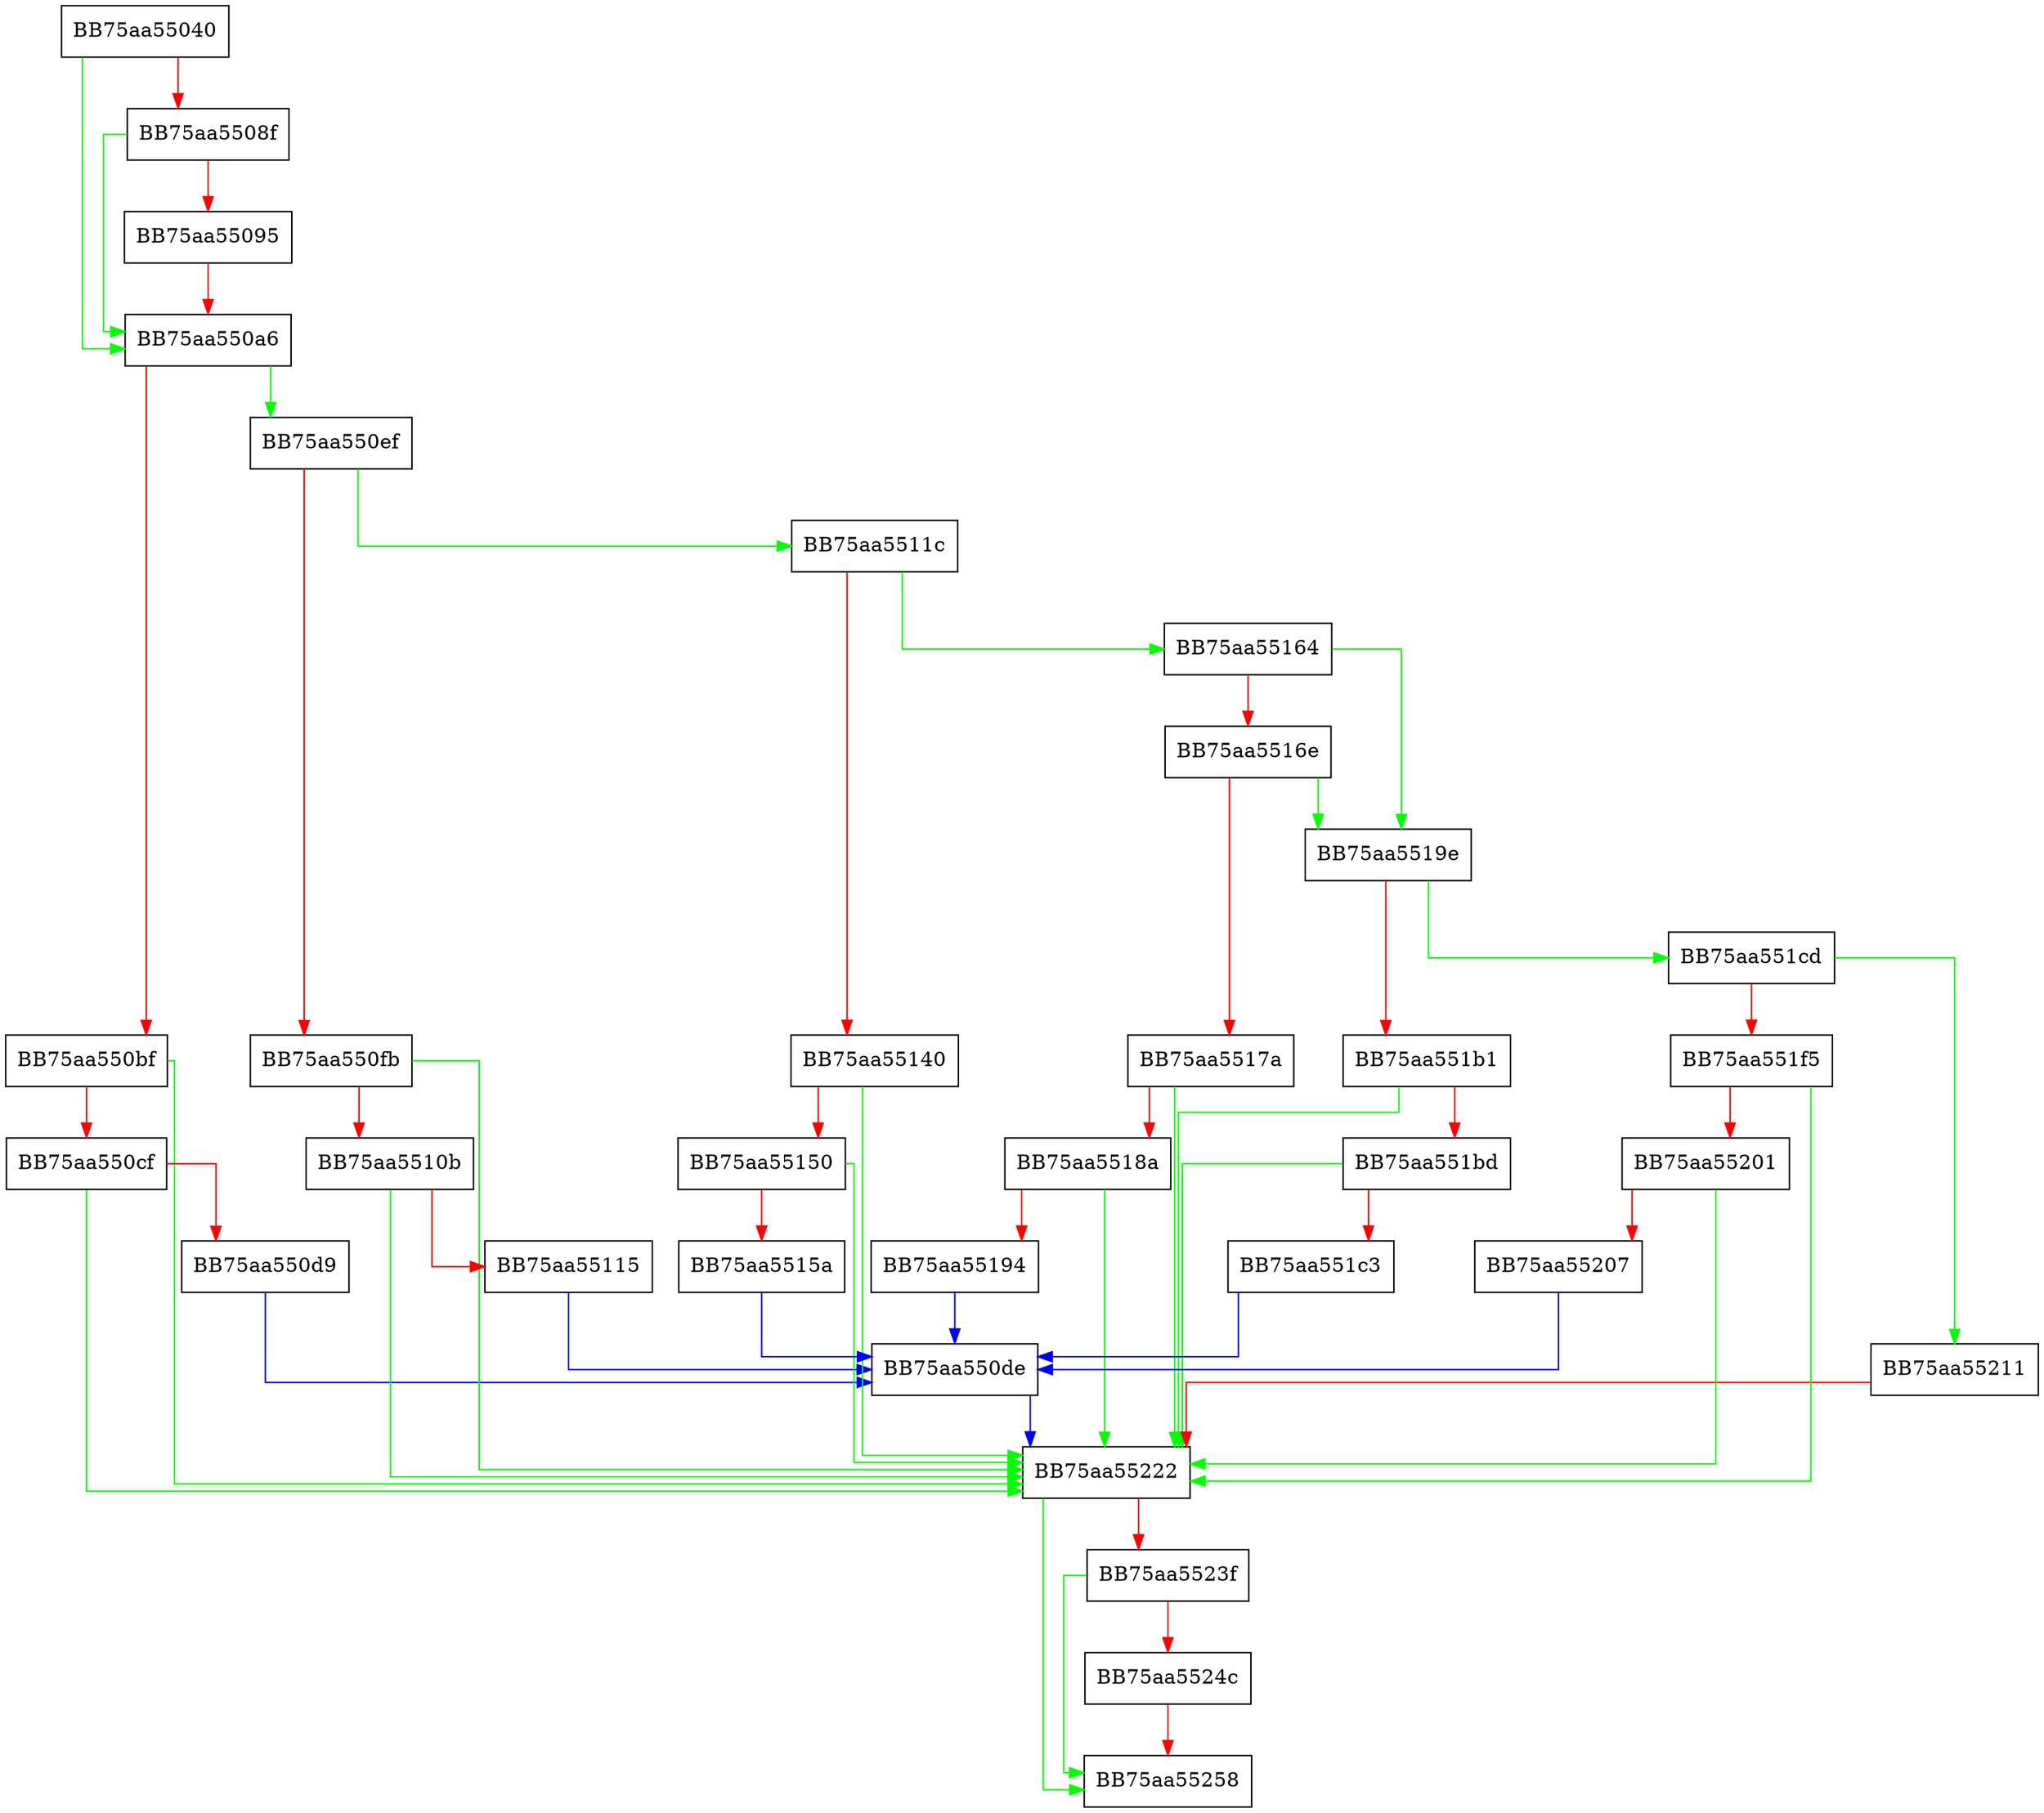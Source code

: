 digraph unpack {
  node [shape="box"];
  graph [splines=ortho];
  BB75aa55040 -> BB75aa550a6 [color="green"];
  BB75aa55040 -> BB75aa5508f [color="red"];
  BB75aa5508f -> BB75aa550a6 [color="green"];
  BB75aa5508f -> BB75aa55095 [color="red"];
  BB75aa55095 -> BB75aa550a6 [color="red"];
  BB75aa550a6 -> BB75aa550ef [color="green"];
  BB75aa550a6 -> BB75aa550bf [color="red"];
  BB75aa550bf -> BB75aa55222 [color="green"];
  BB75aa550bf -> BB75aa550cf [color="red"];
  BB75aa550cf -> BB75aa55222 [color="green"];
  BB75aa550cf -> BB75aa550d9 [color="red"];
  BB75aa550d9 -> BB75aa550de [color="blue"];
  BB75aa550de -> BB75aa55222 [color="blue"];
  BB75aa550ef -> BB75aa5511c [color="green"];
  BB75aa550ef -> BB75aa550fb [color="red"];
  BB75aa550fb -> BB75aa55222 [color="green"];
  BB75aa550fb -> BB75aa5510b [color="red"];
  BB75aa5510b -> BB75aa55222 [color="green"];
  BB75aa5510b -> BB75aa55115 [color="red"];
  BB75aa55115 -> BB75aa550de [color="blue"];
  BB75aa5511c -> BB75aa55164 [color="green"];
  BB75aa5511c -> BB75aa55140 [color="red"];
  BB75aa55140 -> BB75aa55222 [color="green"];
  BB75aa55140 -> BB75aa55150 [color="red"];
  BB75aa55150 -> BB75aa55222 [color="green"];
  BB75aa55150 -> BB75aa5515a [color="red"];
  BB75aa5515a -> BB75aa550de [color="blue"];
  BB75aa55164 -> BB75aa5519e [color="green"];
  BB75aa55164 -> BB75aa5516e [color="red"];
  BB75aa5516e -> BB75aa5519e [color="green"];
  BB75aa5516e -> BB75aa5517a [color="red"];
  BB75aa5517a -> BB75aa55222 [color="green"];
  BB75aa5517a -> BB75aa5518a [color="red"];
  BB75aa5518a -> BB75aa55222 [color="green"];
  BB75aa5518a -> BB75aa55194 [color="red"];
  BB75aa55194 -> BB75aa550de [color="blue"];
  BB75aa5519e -> BB75aa551cd [color="green"];
  BB75aa5519e -> BB75aa551b1 [color="red"];
  BB75aa551b1 -> BB75aa55222 [color="green"];
  BB75aa551b1 -> BB75aa551bd [color="red"];
  BB75aa551bd -> BB75aa55222 [color="green"];
  BB75aa551bd -> BB75aa551c3 [color="red"];
  BB75aa551c3 -> BB75aa550de [color="blue"];
  BB75aa551cd -> BB75aa55211 [color="green"];
  BB75aa551cd -> BB75aa551f5 [color="red"];
  BB75aa551f5 -> BB75aa55222 [color="green"];
  BB75aa551f5 -> BB75aa55201 [color="red"];
  BB75aa55201 -> BB75aa55222 [color="green"];
  BB75aa55201 -> BB75aa55207 [color="red"];
  BB75aa55207 -> BB75aa550de [color="blue"];
  BB75aa55211 -> BB75aa55222 [color="red"];
  BB75aa55222 -> BB75aa55258 [color="green"];
  BB75aa55222 -> BB75aa5523f [color="red"];
  BB75aa5523f -> BB75aa55258 [color="green"];
  BB75aa5523f -> BB75aa5524c [color="red"];
  BB75aa5524c -> BB75aa55258 [color="red"];
}